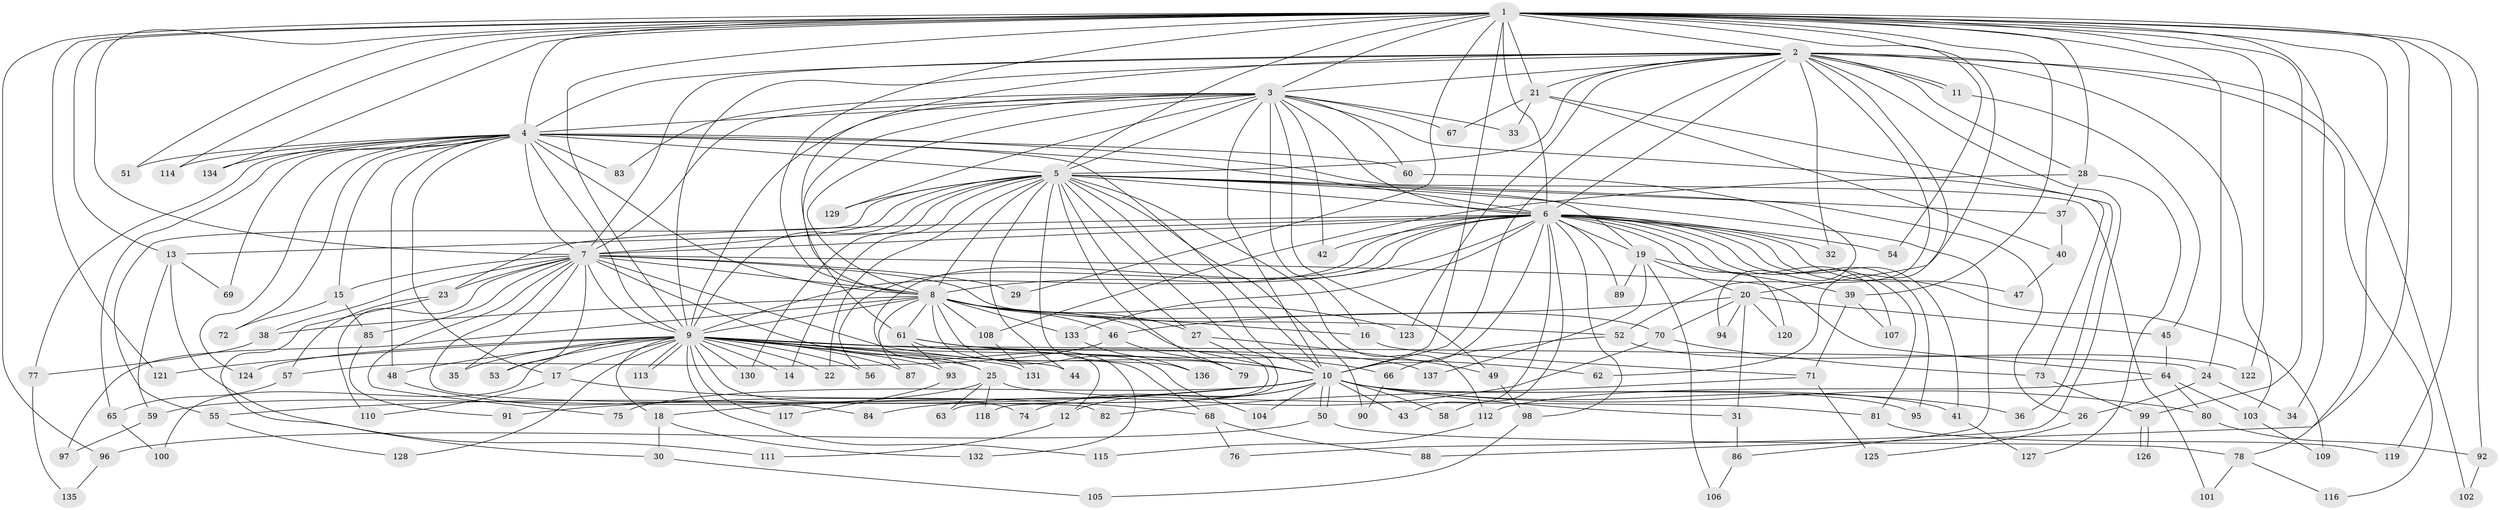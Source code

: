 // Generated by graph-tools (version 1.1) at 2025/49/03/09/25 03:49:33]
// undirected, 137 vertices, 299 edges
graph export_dot {
graph [start="1"]
  node [color=gray90,style=filled];
  1;
  2;
  3;
  4;
  5;
  6;
  7;
  8;
  9;
  10;
  11;
  12;
  13;
  14;
  15;
  16;
  17;
  18;
  19;
  20;
  21;
  22;
  23;
  24;
  25;
  26;
  27;
  28;
  29;
  30;
  31;
  32;
  33;
  34;
  35;
  36;
  37;
  38;
  39;
  40;
  41;
  42;
  43;
  44;
  45;
  46;
  47;
  48;
  49;
  50;
  51;
  52;
  53;
  54;
  55;
  56;
  57;
  58;
  59;
  60;
  61;
  62;
  63;
  64;
  65;
  66;
  67;
  68;
  69;
  70;
  71;
  72;
  73;
  74;
  75;
  76;
  77;
  78;
  79;
  80;
  81;
  82;
  83;
  84;
  85;
  86;
  87;
  88;
  89;
  90;
  91;
  92;
  93;
  94;
  95;
  96;
  97;
  98;
  99;
  100;
  101;
  102;
  103;
  104;
  105;
  106;
  107;
  108;
  109;
  110;
  111;
  112;
  113;
  114;
  115;
  116;
  117;
  118;
  119;
  120;
  121;
  122;
  123;
  124;
  125;
  126;
  127;
  128;
  129;
  130;
  131;
  132;
  133;
  134;
  135;
  136;
  137;
  1 -- 2;
  1 -- 3;
  1 -- 4;
  1 -- 5;
  1 -- 6;
  1 -- 7;
  1 -- 8;
  1 -- 9;
  1 -- 10;
  1 -- 13;
  1 -- 20;
  1 -- 21;
  1 -- 24;
  1 -- 28;
  1 -- 29;
  1 -- 34;
  1 -- 39;
  1 -- 51;
  1 -- 54;
  1 -- 78;
  1 -- 88;
  1 -- 92;
  1 -- 96;
  1 -- 99;
  1 -- 114;
  1 -- 119;
  1 -- 121;
  1 -- 122;
  1 -- 134;
  2 -- 3;
  2 -- 4;
  2 -- 5;
  2 -- 6;
  2 -- 7;
  2 -- 8;
  2 -- 9;
  2 -- 10;
  2 -- 11;
  2 -- 11;
  2 -- 21;
  2 -- 28;
  2 -- 32;
  2 -- 52;
  2 -- 62;
  2 -- 76;
  2 -- 102;
  2 -- 103;
  2 -- 116;
  2 -- 123;
  3 -- 4;
  3 -- 5;
  3 -- 6;
  3 -- 7;
  3 -- 8;
  3 -- 9;
  3 -- 10;
  3 -- 16;
  3 -- 33;
  3 -- 42;
  3 -- 49;
  3 -- 60;
  3 -- 61;
  3 -- 67;
  3 -- 73;
  3 -- 83;
  3 -- 129;
  4 -- 5;
  4 -- 6;
  4 -- 7;
  4 -- 8;
  4 -- 9;
  4 -- 10;
  4 -- 15;
  4 -- 17;
  4 -- 48;
  4 -- 51;
  4 -- 60;
  4 -- 65;
  4 -- 69;
  4 -- 72;
  4 -- 77;
  4 -- 83;
  4 -- 101;
  4 -- 114;
  4 -- 124;
  4 -- 134;
  5 -- 6;
  5 -- 7;
  5 -- 8;
  5 -- 9;
  5 -- 10;
  5 -- 14;
  5 -- 19;
  5 -- 22;
  5 -- 26;
  5 -- 27;
  5 -- 37;
  5 -- 44;
  5 -- 55;
  5 -- 79;
  5 -- 86;
  5 -- 90;
  5 -- 112;
  5 -- 118;
  5 -- 129;
  5 -- 130;
  5 -- 136;
  6 -- 7;
  6 -- 8;
  6 -- 9;
  6 -- 10;
  6 -- 12;
  6 -- 13;
  6 -- 19;
  6 -- 23;
  6 -- 32;
  6 -- 41;
  6 -- 42;
  6 -- 43;
  6 -- 47;
  6 -- 54;
  6 -- 56;
  6 -- 58;
  6 -- 81;
  6 -- 89;
  6 -- 95;
  6 -- 98;
  6 -- 107;
  6 -- 109;
  6 -- 120;
  6 -- 133;
  7 -- 8;
  7 -- 9;
  7 -- 10;
  7 -- 15;
  7 -- 23;
  7 -- 25;
  7 -- 29;
  7 -- 35;
  7 -- 38;
  7 -- 53;
  7 -- 64;
  7 -- 70;
  7 -- 75;
  7 -- 82;
  7 -- 85;
  7 -- 110;
  8 -- 9;
  8 -- 10;
  8 -- 16;
  8 -- 27;
  8 -- 38;
  8 -- 46;
  8 -- 52;
  8 -- 61;
  8 -- 68;
  8 -- 87;
  8 -- 97;
  8 -- 104;
  8 -- 108;
  8 -- 123;
  8 -- 133;
  9 -- 10;
  9 -- 14;
  9 -- 17;
  9 -- 18;
  9 -- 22;
  9 -- 24;
  9 -- 25;
  9 -- 35;
  9 -- 44;
  9 -- 48;
  9 -- 53;
  9 -- 56;
  9 -- 66;
  9 -- 74;
  9 -- 87;
  9 -- 93;
  9 -- 100;
  9 -- 113;
  9 -- 113;
  9 -- 115;
  9 -- 117;
  9 -- 121;
  9 -- 124;
  9 -- 128;
  9 -- 130;
  9 -- 131;
  10 -- 12;
  10 -- 18;
  10 -- 31;
  10 -- 36;
  10 -- 41;
  10 -- 43;
  10 -- 50;
  10 -- 50;
  10 -- 55;
  10 -- 58;
  10 -- 74;
  10 -- 75;
  10 -- 80;
  10 -- 91;
  10 -- 95;
  10 -- 104;
  11 -- 45;
  12 -- 111;
  13 -- 59;
  13 -- 69;
  13 -- 111;
  15 -- 72;
  15 -- 85;
  16 -- 71;
  17 -- 68;
  17 -- 110;
  18 -- 30;
  18 -- 132;
  19 -- 20;
  19 -- 39;
  19 -- 89;
  19 -- 106;
  19 -- 137;
  20 -- 31;
  20 -- 45;
  20 -- 46;
  20 -- 70;
  20 -- 94;
  20 -- 120;
  21 -- 33;
  21 -- 36;
  21 -- 40;
  21 -- 67;
  23 -- 30;
  23 -- 57;
  24 -- 26;
  24 -- 34;
  25 -- 59;
  25 -- 63;
  25 -- 81;
  25 -- 118;
  26 -- 125;
  27 -- 49;
  27 -- 63;
  28 -- 37;
  28 -- 108;
  28 -- 127;
  30 -- 105;
  31 -- 86;
  37 -- 40;
  38 -- 77;
  39 -- 71;
  39 -- 107;
  40 -- 47;
  41 -- 127;
  45 -- 64;
  46 -- 57;
  46 -- 79;
  48 -- 84;
  49 -- 98;
  50 -- 78;
  50 -- 96;
  52 -- 66;
  52 -- 122;
  55 -- 128;
  57 -- 65;
  59 -- 97;
  60 -- 94;
  61 -- 62;
  61 -- 93;
  61 -- 132;
  61 -- 137;
  64 -- 80;
  64 -- 103;
  64 -- 112;
  65 -- 100;
  66 -- 90;
  68 -- 76;
  68 -- 88;
  70 -- 73;
  70 -- 84;
  71 -- 82;
  71 -- 125;
  73 -- 99;
  77 -- 135;
  78 -- 101;
  78 -- 116;
  80 -- 92;
  81 -- 119;
  85 -- 91;
  86 -- 106;
  92 -- 102;
  93 -- 117;
  96 -- 135;
  98 -- 105;
  99 -- 126;
  99 -- 126;
  103 -- 109;
  108 -- 131;
  112 -- 115;
  133 -- 136;
}
